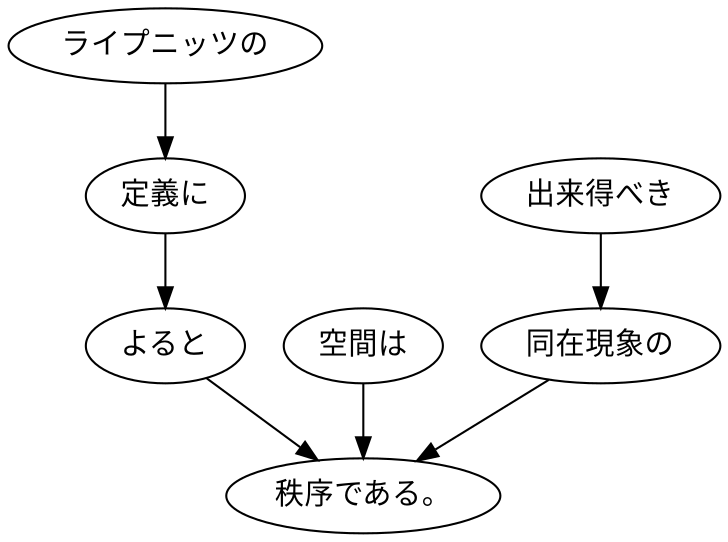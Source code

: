 digraph graph5092 {
	node0 [label="ライプニッツの"];
	node1 [label="定義に"];
	node2 [label="よると"];
	node3 [label="空間は"];
	node4 [label="出来得べき"];
	node5 [label="同在現象の"];
	node6 [label="秩序である。"];
	node0 -> node1;
	node1 -> node2;
	node2 -> node6;
	node3 -> node6;
	node4 -> node5;
	node5 -> node6;
}
